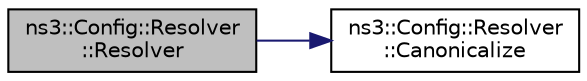 digraph "ns3::Config::Resolver::Resolver"
{
 // LATEX_PDF_SIZE
  edge [fontname="Helvetica",fontsize="10",labelfontname="Helvetica",labelfontsize="10"];
  node [fontname="Helvetica",fontsize="10",shape=record];
  rankdir="LR";
  Node1 [label="ns3::Config::Resolver\l::Resolver",height=0.2,width=0.4,color="black", fillcolor="grey75", style="filled", fontcolor="black",tooltip="Construct from a base Config path."];
  Node1 -> Node2 [color="midnightblue",fontsize="10",style="solid",fontname="Helvetica"];
  Node2 [label="ns3::Config::Resolver\l::Canonicalize",height=0.2,width=0.4,color="black", fillcolor="white", style="filled",URL="$classns3_1_1_config_1_1_resolver.html#a61d428b80e1b28cd4a0b5eddc0c0cc4d",tooltip="Ensure the Config path starts and ends with a '/'."];
}
